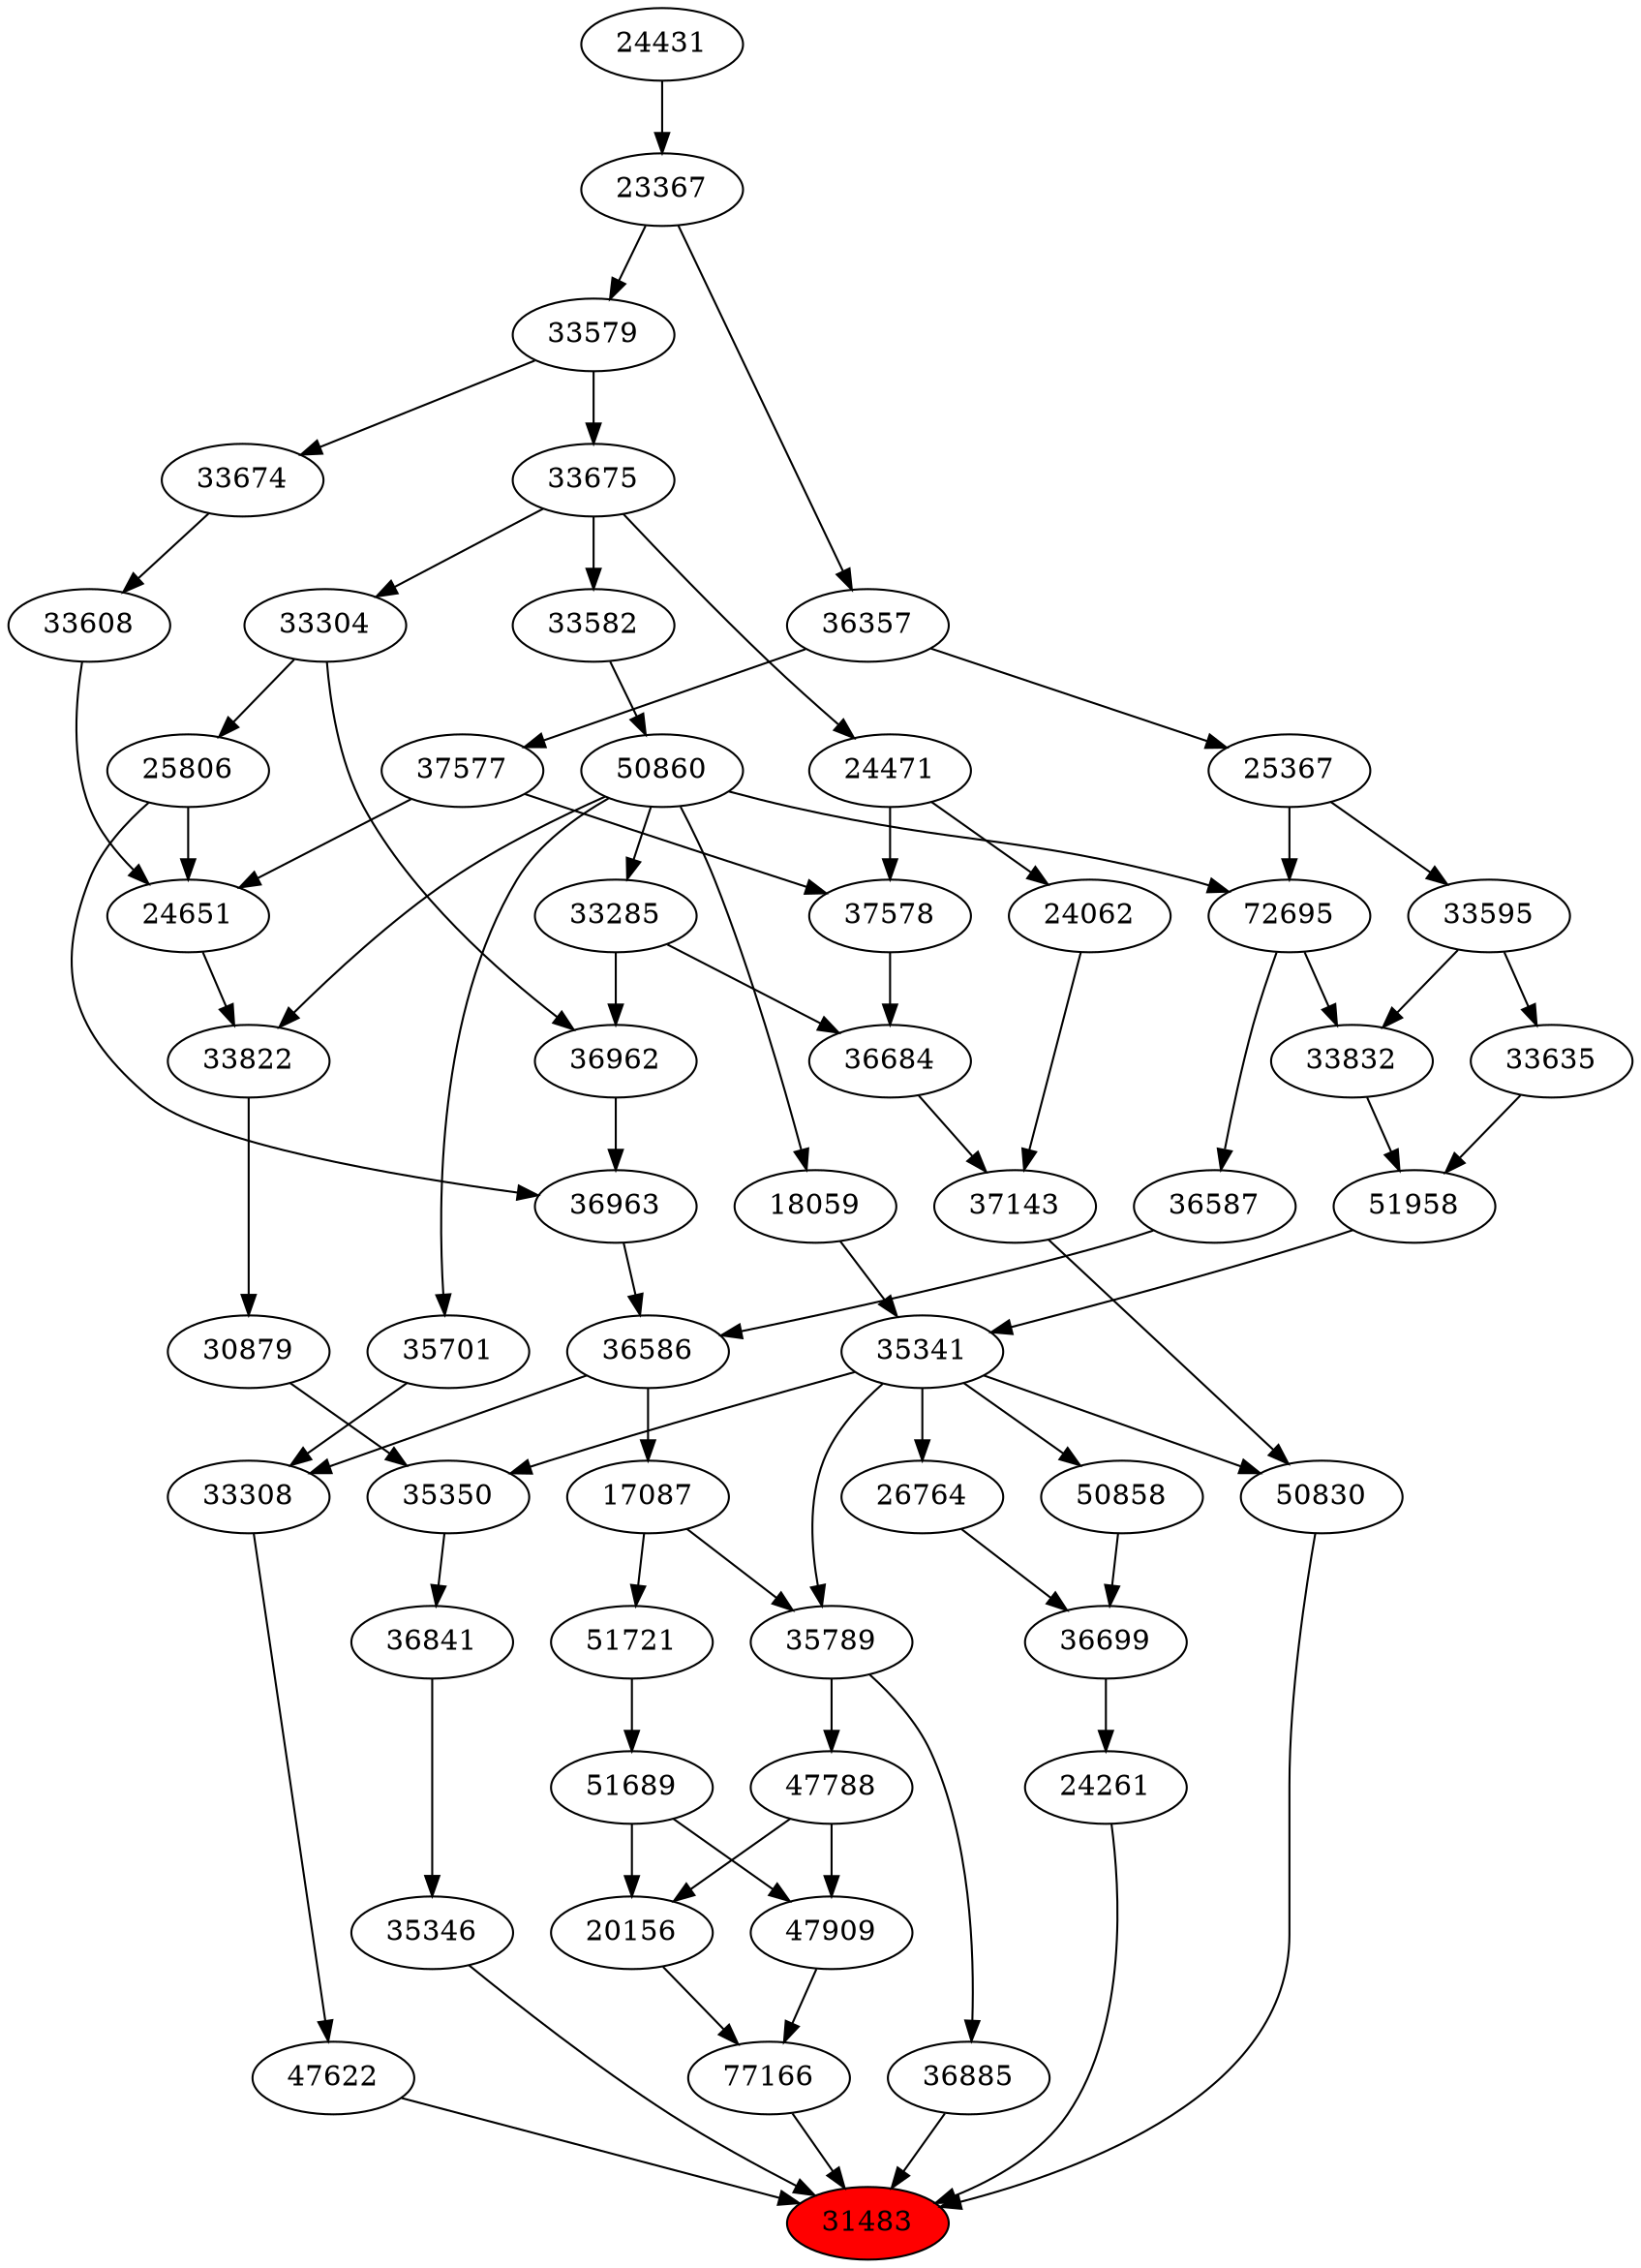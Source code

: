 strict digraph{ 
31483 [label="31483" fillcolor=red style=filled]
35346 -> 31483
24261 -> 31483
36885 -> 31483
50830 -> 31483
47622 -> 31483
77166 -> 31483
35346 [label="35346"]
36841 -> 35346
24261 [label="24261"]
36699 -> 24261
36885 [label="36885"]
35789 -> 36885
50830 [label="50830"]
35341 -> 50830
37143 -> 50830
47622 [label="47622"]
33308 -> 47622
77166 [label="77166"]
20156 -> 77166
47909 -> 77166
36841 [label="36841"]
35350 -> 36841
36699 [label="36699"]
26764 -> 36699
50858 -> 36699
35789 [label="35789"]
17087 -> 35789
35341 -> 35789
35341 [label="35341"]
51958 -> 35341
18059 -> 35341
37143 [label="37143"]
36684 -> 37143
24062 -> 37143
33308 [label="33308"]
36586 -> 33308
35701 -> 33308
20156 [label="20156"]
47788 -> 20156
51689 -> 20156
47909 [label="47909"]
51689 -> 47909
47788 -> 47909
35350 [label="35350"]
30879 -> 35350
35341 -> 35350
26764 [label="26764"]
35341 -> 26764
50858 [label="50858"]
35341 -> 50858
17087 [label="17087"]
36586 -> 17087
51958 [label="51958"]
33832 -> 51958
33635 -> 51958
18059 [label="18059"]
50860 -> 18059
36684 [label="36684"]
33285 -> 36684
37578 -> 36684
24062 [label="24062"]
24471 -> 24062
36586 [label="36586"]
36587 -> 36586
36963 -> 36586
35701 [label="35701"]
50860 -> 35701
47788 [label="47788"]
35789 -> 47788
51689 [label="51689"]
51721 -> 51689
30879 [label="30879"]
33822 -> 30879
33832 [label="33832"]
72695 -> 33832
33595 -> 33832
33635 [label="33635"]
33595 -> 33635
50860 [label="50860"]
33582 -> 50860
33285 [label="33285"]
50860 -> 33285
37578 [label="37578"]
24471 -> 37578
37577 -> 37578
24471 [label="24471"]
33675 -> 24471
36587 [label="36587"]
72695 -> 36587
36963 [label="36963"]
36962 -> 36963
25806 -> 36963
51721 [label="51721"]
17087 -> 51721
33822 [label="33822"]
24651 -> 33822
50860 -> 33822
72695 [label="72695"]
50860 -> 72695
25367 -> 72695
33595 [label="33595"]
25367 -> 33595
33582 [label="33582"]
33675 -> 33582
37577 [label="37577"]
36357 -> 37577
33675 [label="33675"]
33579 -> 33675
36962 [label="36962"]
33285 -> 36962
33304 -> 36962
25806 [label="25806"]
33304 -> 25806
24651 [label="24651"]
25806 -> 24651
33608 -> 24651
37577 -> 24651
25367 [label="25367"]
36357 -> 25367
36357 [label="36357"]
23367 -> 36357
33579 [label="33579"]
23367 -> 33579
33304 [label="33304"]
33675 -> 33304
33608 [label="33608"]
33674 -> 33608
23367 [label="23367"]
24431 -> 23367
33674 [label="33674"]
33579 -> 33674
24431 [label="24431"]
}